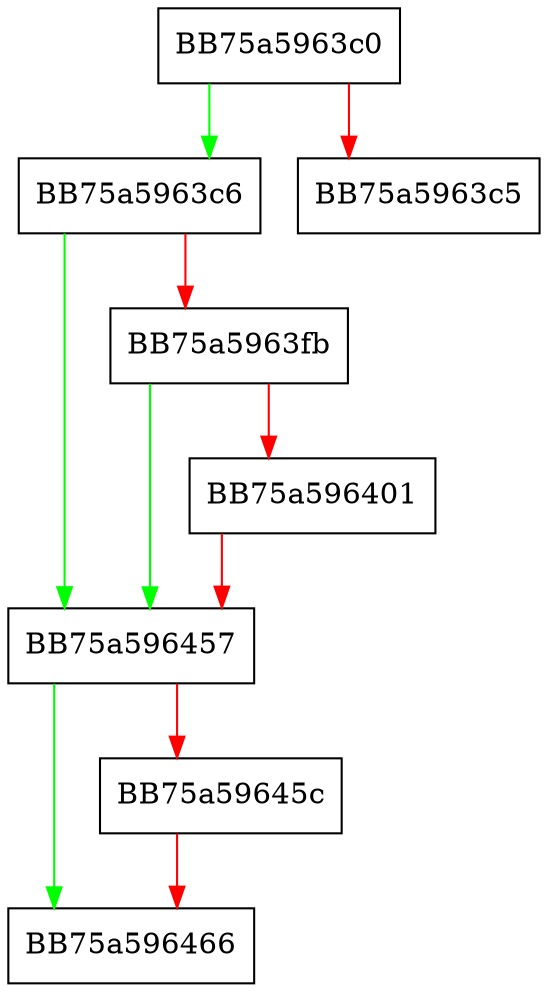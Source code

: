 digraph check_status_code {
  node [shape="box"];
  graph [splines=ortho];
  BB75a5963c0 -> BB75a5963c6 [color="green"];
  BB75a5963c0 -> BB75a5963c5 [color="red"];
  BB75a5963c6 -> BB75a596457 [color="green"];
  BB75a5963c6 -> BB75a5963fb [color="red"];
  BB75a5963fb -> BB75a596457 [color="green"];
  BB75a5963fb -> BB75a596401 [color="red"];
  BB75a596401 -> BB75a596457 [color="red"];
  BB75a596457 -> BB75a596466 [color="green"];
  BB75a596457 -> BB75a59645c [color="red"];
  BB75a59645c -> BB75a596466 [color="red"];
}